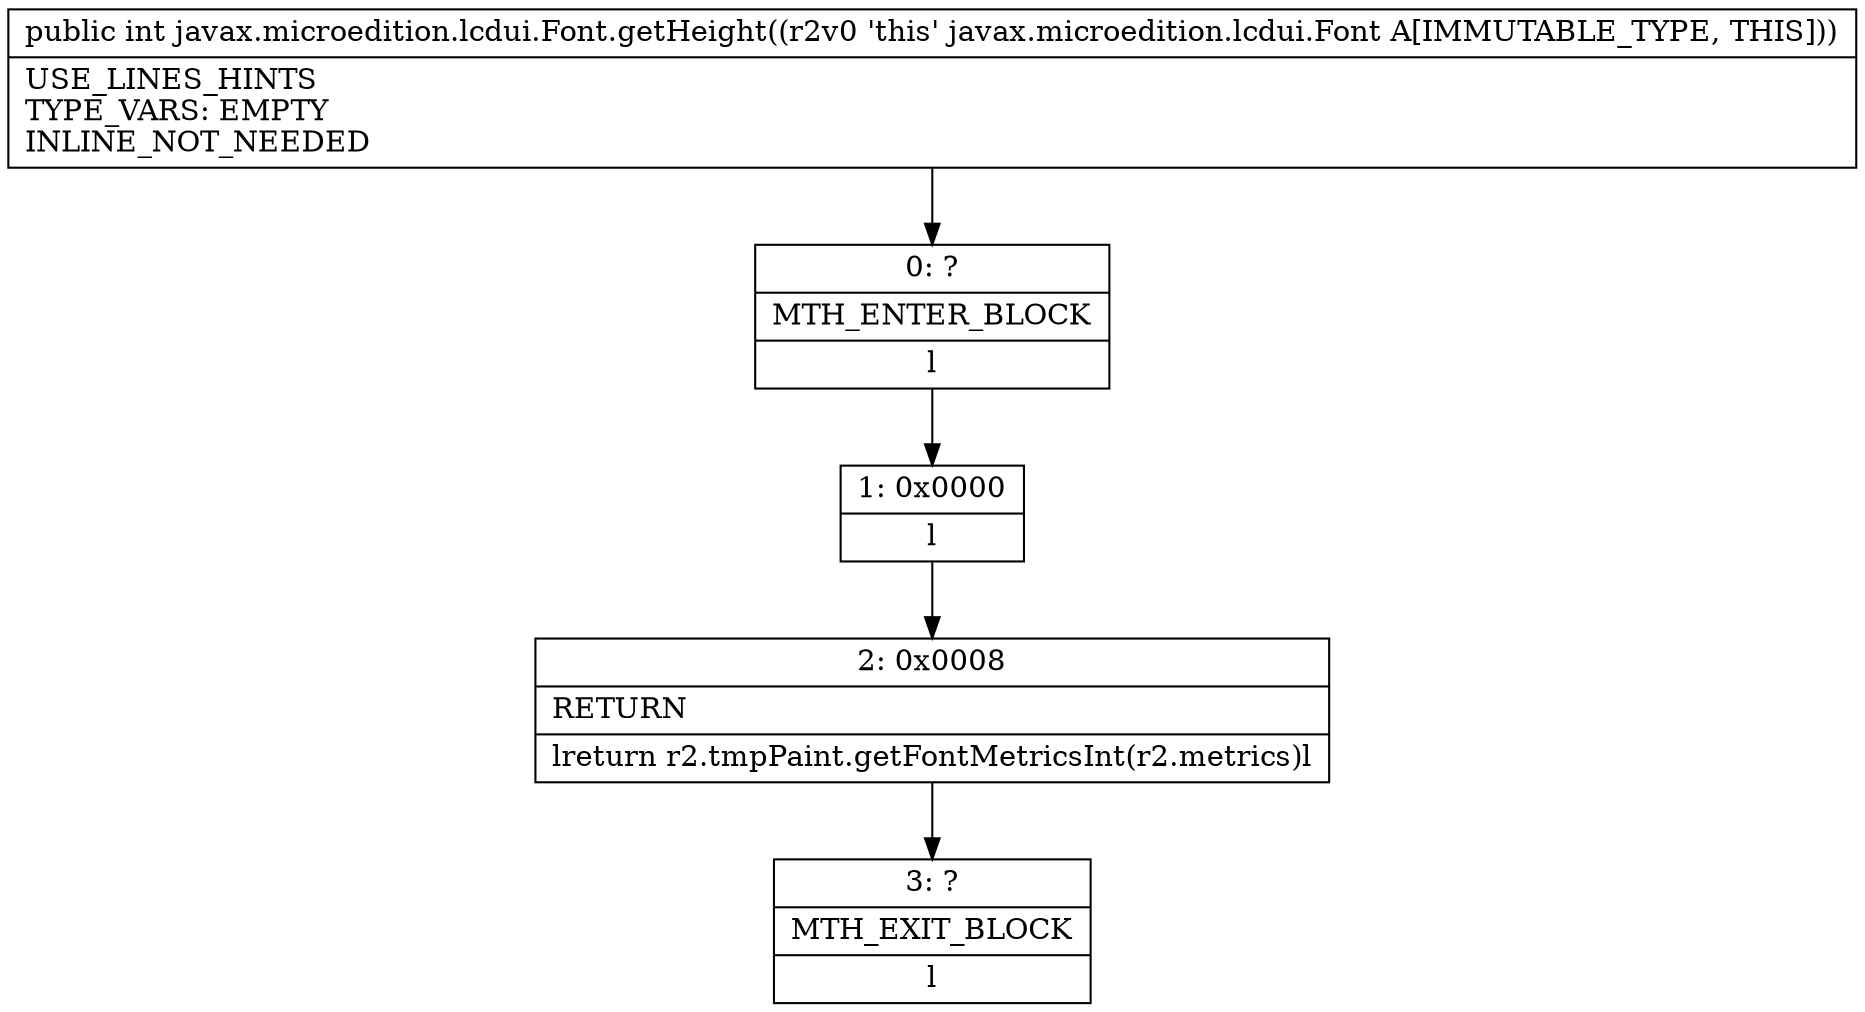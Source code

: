 digraph "CFG forjavax.microedition.lcdui.Font.getHeight()I" {
Node_0 [shape=record,label="{0\:\ ?|MTH_ENTER_BLOCK\l|l}"];
Node_1 [shape=record,label="{1\:\ 0x0000|l}"];
Node_2 [shape=record,label="{2\:\ 0x0008|RETURN\l|lreturn r2.tmpPaint.getFontMetricsInt(r2.metrics)l}"];
Node_3 [shape=record,label="{3\:\ ?|MTH_EXIT_BLOCK\l|l}"];
MethodNode[shape=record,label="{public int javax.microedition.lcdui.Font.getHeight((r2v0 'this' javax.microedition.lcdui.Font A[IMMUTABLE_TYPE, THIS]))  | USE_LINES_HINTS\lTYPE_VARS: EMPTY\lINLINE_NOT_NEEDED\l}"];
MethodNode -> Node_0;
Node_0 -> Node_1;
Node_1 -> Node_2;
Node_2 -> Node_3;
}

